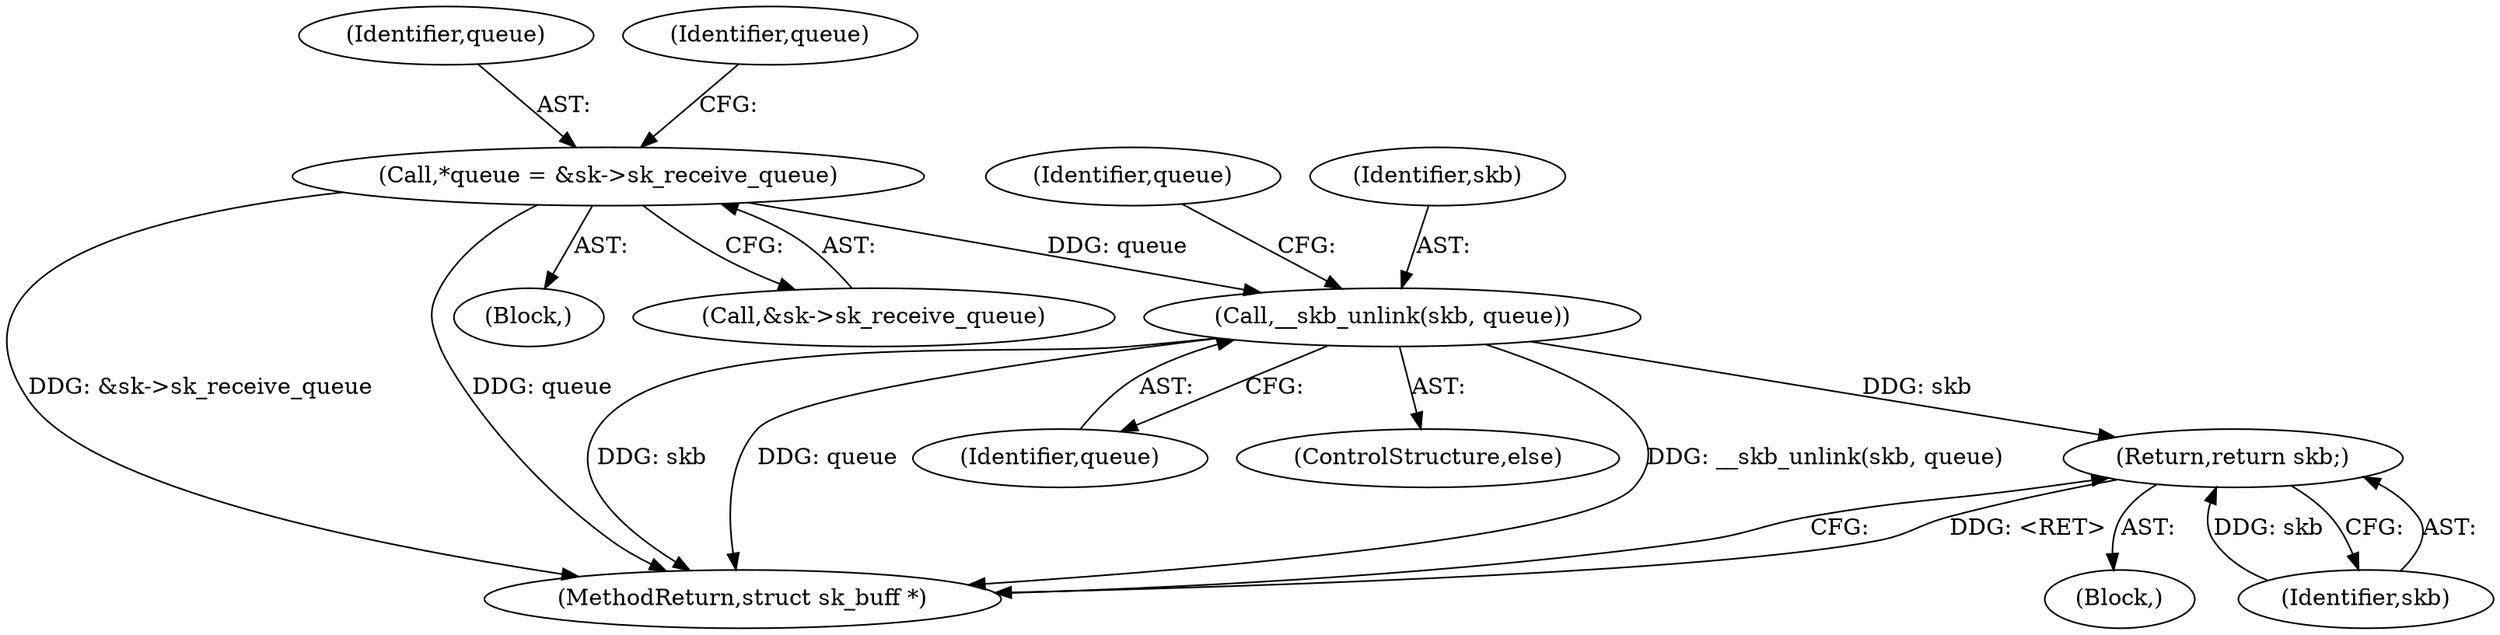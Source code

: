 digraph "0_linux_77c1090f94d1b0b5186fb13a1b71b47b1343f87f@API" {
"1000181" [label="(Call,__skb_unlink(skb, queue))"];
"1000131" [label="(Call,*queue = &sk->sk_receive_queue)"];
"1000190" [label="(Return,return skb;)"];
"1000190" [label="(Return,return skb;)"];
"1000133" [label="(Call,&sk->sk_receive_queue)"];
"1000221" [label="(MethodReturn,struct sk_buff *)"];
"1000183" [label="(Identifier,queue)"];
"1000131" [label="(Call,*queue = &sk->sk_receive_queue)"];
"1000132" [label="(Identifier,queue)"];
"1000181" [label="(Call,__skb_unlink(skb, queue))"];
"1000182" [label="(Identifier,skb)"];
"1000128" [label="(Block,)"];
"1000140" [label="(Identifier,queue)"];
"1000143" [label="(Block,)"];
"1000180" [label="(ControlStructure,else)"];
"1000187" [label="(Identifier,queue)"];
"1000191" [label="(Identifier,skb)"];
"1000181" -> "1000180"  [label="AST: "];
"1000181" -> "1000183"  [label="CFG: "];
"1000182" -> "1000181"  [label="AST: "];
"1000183" -> "1000181"  [label="AST: "];
"1000187" -> "1000181"  [label="CFG: "];
"1000181" -> "1000221"  [label="DDG: __skb_unlink(skb, queue)"];
"1000181" -> "1000221"  [label="DDG: skb"];
"1000181" -> "1000221"  [label="DDG: queue"];
"1000131" -> "1000181"  [label="DDG: queue"];
"1000181" -> "1000190"  [label="DDG: skb"];
"1000131" -> "1000128"  [label="AST: "];
"1000131" -> "1000133"  [label="CFG: "];
"1000132" -> "1000131"  [label="AST: "];
"1000133" -> "1000131"  [label="AST: "];
"1000140" -> "1000131"  [label="CFG: "];
"1000131" -> "1000221"  [label="DDG: &sk->sk_receive_queue"];
"1000131" -> "1000221"  [label="DDG: queue"];
"1000190" -> "1000143"  [label="AST: "];
"1000190" -> "1000191"  [label="CFG: "];
"1000191" -> "1000190"  [label="AST: "];
"1000221" -> "1000190"  [label="CFG: "];
"1000190" -> "1000221"  [label="DDG: <RET>"];
"1000191" -> "1000190"  [label="DDG: skb"];
}

